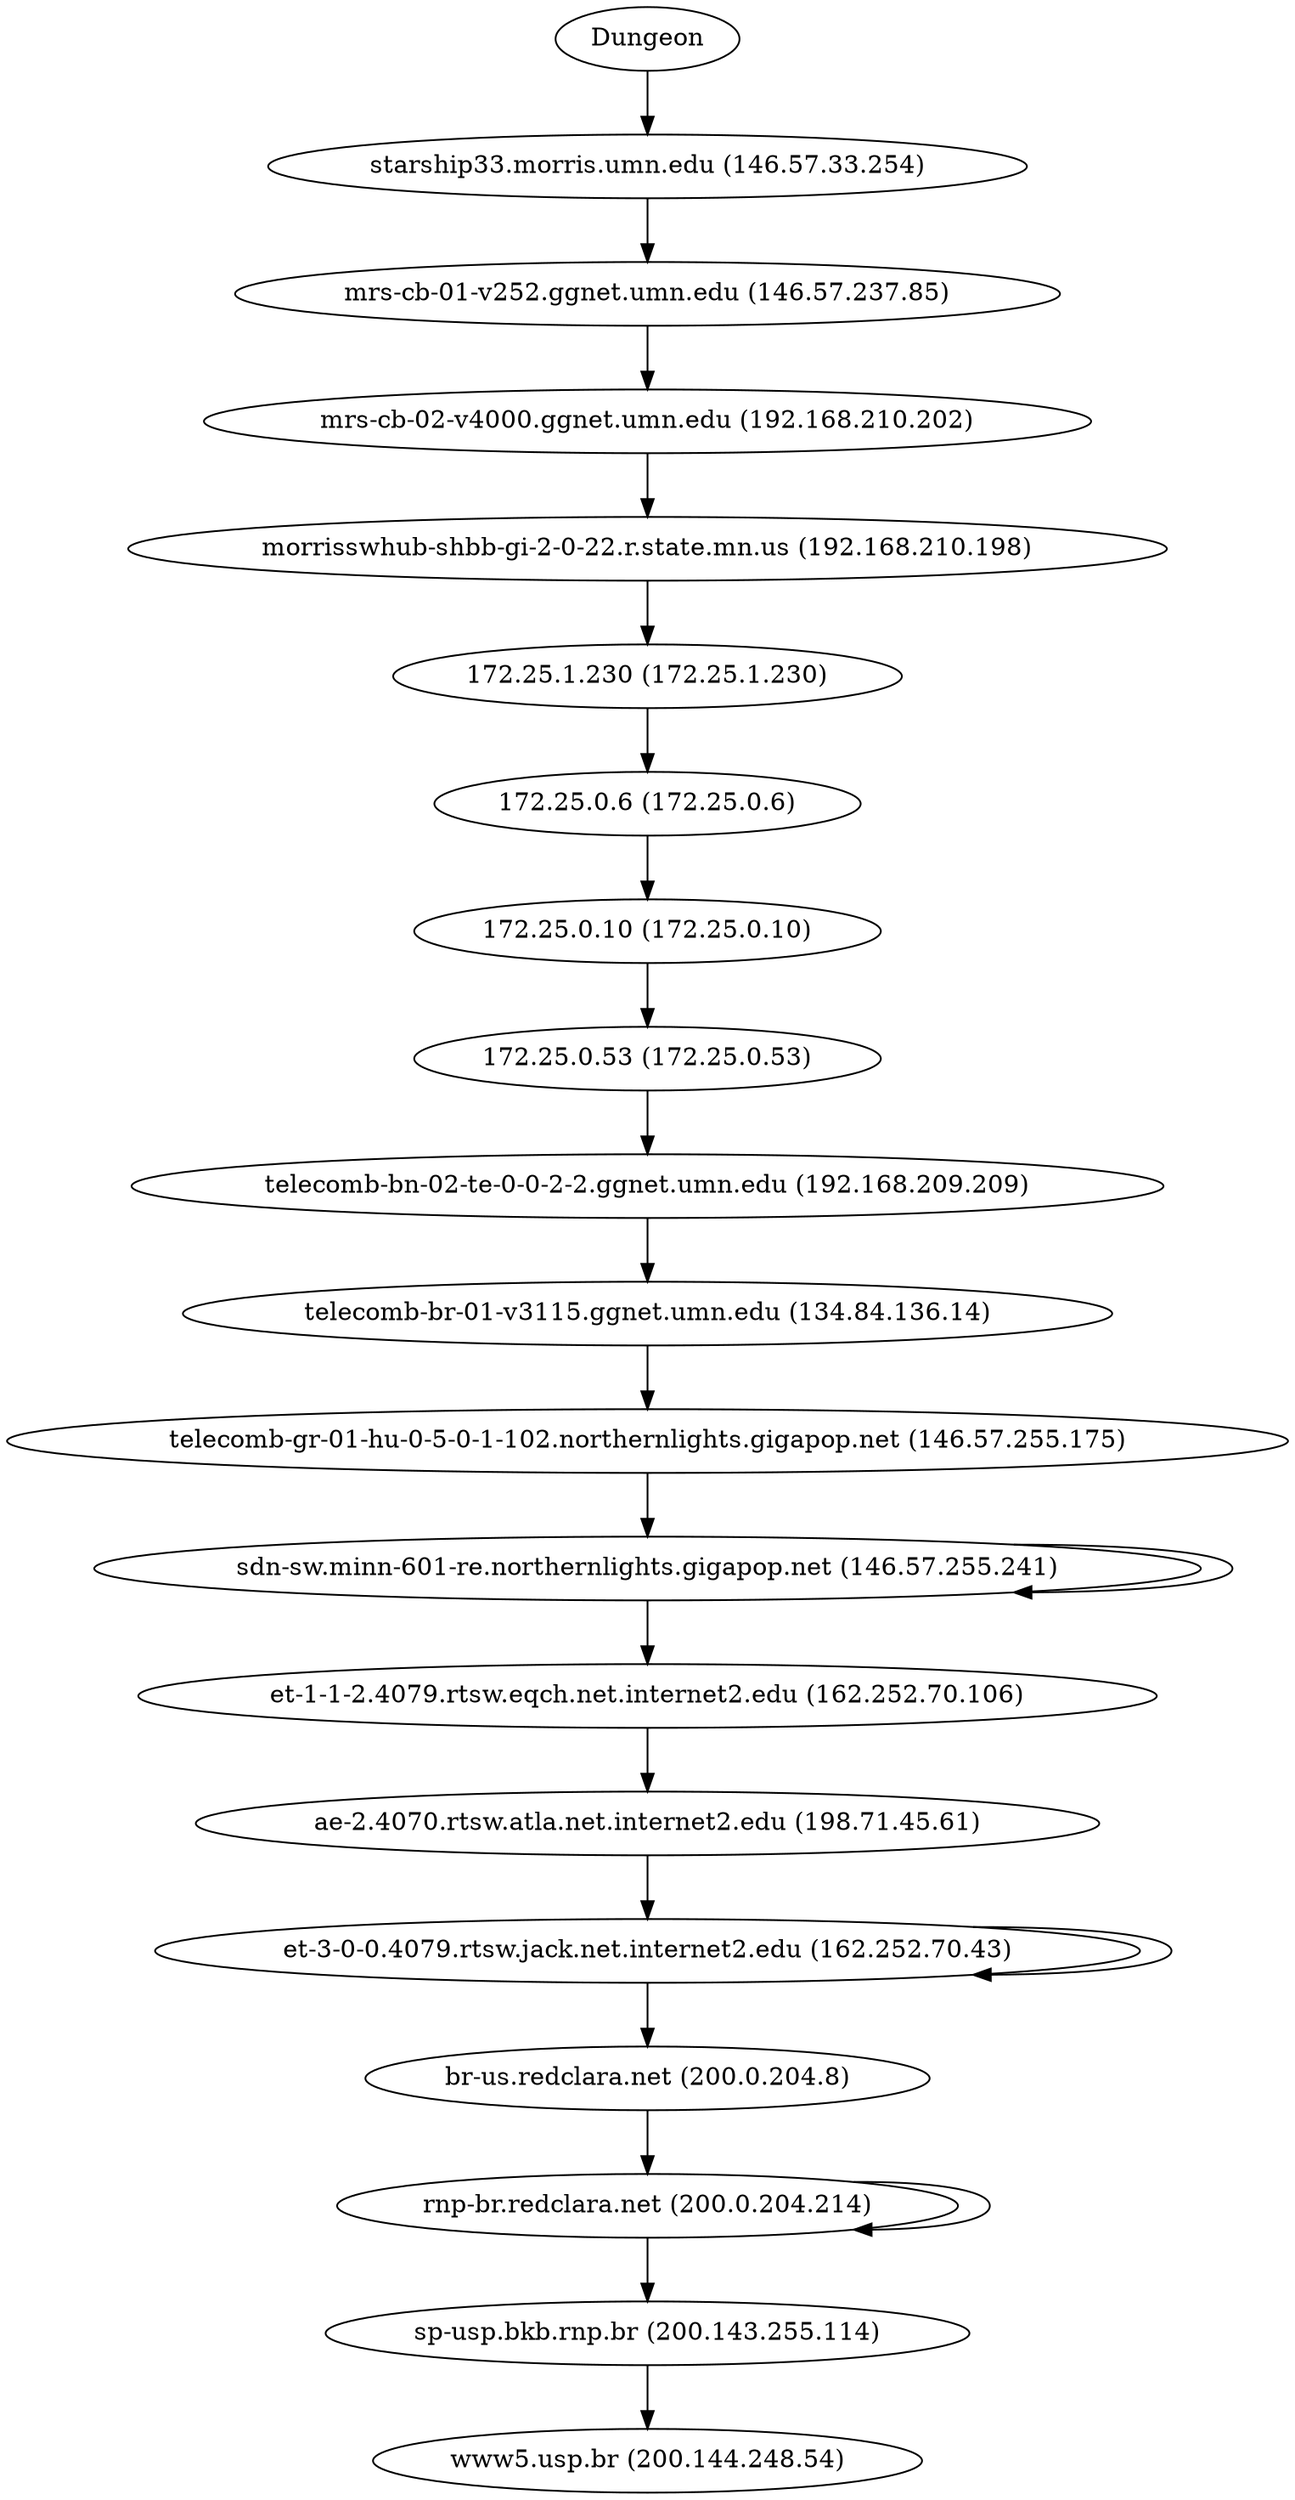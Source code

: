 digraph network {

// traceroute to www5.usp.br (200.144.248.54), 60 hops max, 60 byte packets
"Dungeon" -> "starship33.morris.umn.edu (146.57.33.254)";
"starship33.morris.umn.edu (146.57.33.254)" -> "mrs-cb-01-v252.ggnet.umn.edu (146.57.237.85)";
"mrs-cb-01-v252.ggnet.umn.edu (146.57.237.85)" -> "mrs-cb-02-v4000.ggnet.umn.edu (192.168.210.202)";
"mrs-cb-02-v4000.ggnet.umn.edu (192.168.210.202)" -> "morrisswhub-shbb-gi-2-0-22.r.state.mn.us (192.168.210.198)";
"morrisswhub-shbb-gi-2-0-22.r.state.mn.us (192.168.210.198)" -> "172.25.1.230 (172.25.1.230)";
"172.25.1.230 (172.25.1.230)" -> "172.25.0.6 (172.25.0.6)";
"172.25.0.6 (172.25.0.6)" -> "172.25.0.10 (172.25.0.10)";
"172.25.0.10 (172.25.0.10)" -> "172.25.0.53 (172.25.0.53)";
"172.25.0.53 (172.25.0.53)" -> "telecomb-bn-02-te-0-0-2-2.ggnet.umn.edu (192.168.209.209)";
"telecomb-bn-02-te-0-0-2-2.ggnet.umn.edu (192.168.209.209)" -> "telecomb-br-01-v3115.ggnet.umn.edu (134.84.136.14)";
"telecomb-br-01-v3115.ggnet.umn.edu (134.84.136.14)" -> "telecomb-gr-01-hu-0-5-0-1-102.northernlights.gigapop.net (146.57.255.175)";
"telecomb-gr-01-hu-0-5-0-1-102.northernlights.gigapop.net (146.57.255.175)" -> "sdn-sw.minn-601-re.northernlights.gigapop.net (146.57.255.241)";
"sdn-sw.minn-601-re.northernlights.gigapop.net (146.57.255.241)" -> "sdn-sw.minn-601-re.northernlights.gigapop.net (146.57.255.241)";
"sdn-sw.minn-601-re.northernlights.gigapop.net (146.57.255.241)" -> "et-1-1-2.4079.rtsw.eqch.net.internet2.edu (162.252.70.106)";
"et-1-1-2.4079.rtsw.eqch.net.internet2.edu (162.252.70.106)" -> "ae-2.4070.rtsw.atla.net.internet2.edu (198.71.45.61)";
"ae-2.4070.rtsw.atla.net.internet2.edu (198.71.45.61)" -> "et-3-0-0.4079.rtsw.jack.net.internet2.edu (162.252.70.43)";
"et-3-0-0.4079.rtsw.jack.net.internet2.edu (162.252.70.43)" -> "et-3-0-0.4079.rtsw.jack.net.internet2.edu (162.252.70.43)";
"et-3-0-0.4079.rtsw.jack.net.internet2.edu (162.252.70.43)" -> "br-us.redclara.net (200.0.204.8)";
"br-us.redclara.net (200.0.204.8)" -> "rnp-br.redclara.net (200.0.204.214)";
"rnp-br.redclara.net (200.0.204.214)" -> "rnp-br.redclara.net (200.0.204.214)";
"rnp-br.redclara.net (200.0.204.214)" -> "sp-usp.bkb.rnp.br (200.143.255.114)";
"sp-usp.bkb.rnp.br (200.143.255.114)" -> "www5.usp.br (200.144.248.54)";
}
